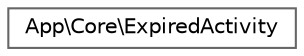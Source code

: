 digraph "Graphical Class Hierarchy"
{
 // LATEX_PDF_SIZE
  bgcolor="transparent";
  edge [fontname=Helvetica,fontsize=10,labelfontname=Helvetica,labelfontsize=10];
  node [fontname=Helvetica,fontsize=10,shape=box,height=0.2,width=0.4];
  rankdir="LR";
  Node0 [id="Node000000",label="App\\Core\\ExpiredActivity",height=0.2,width=0.4,color="grey40", fillcolor="white", style="filled",URL="$classApp_1_1Core_1_1ExpiredActivity.html",tooltip=" "];
}
